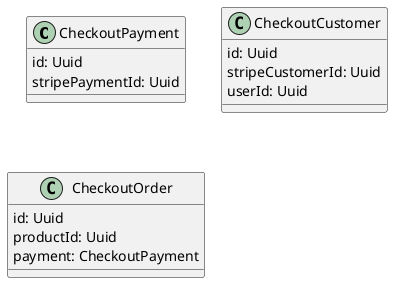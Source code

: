 @startuml Checkout Class Diagram

class CheckoutPayment {
  id: Uuid
  stripePaymentId: Uuid
}

class CheckoutCustomer {
  id: Uuid
  stripeCustomerId: Uuid
  userId: Uuid
}

class CheckoutOrder {
  id: Uuid
  productId: Uuid
  payment: CheckoutPayment
}

@enduml
